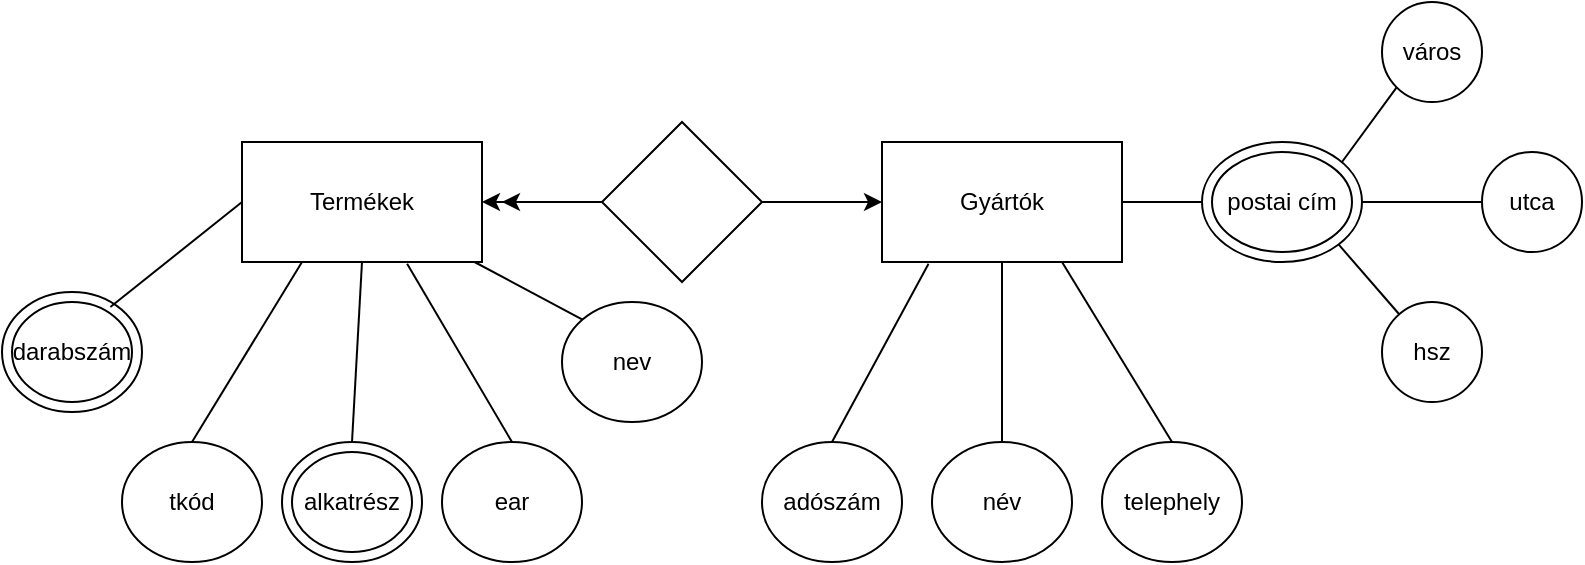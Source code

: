 <mxfile version="24.7.17">
  <diagram name="1 oldal" id="TwEik55muHnSpRb7Oo-3">
    <mxGraphModel dx="1195" dy="650" grid="1" gridSize="10" guides="1" tooltips="1" connect="1" arrows="1" fold="1" page="1" pageScale="1" pageWidth="827" pageHeight="1169" math="0" shadow="0">
      <root>
        <mxCell id="0" />
        <mxCell id="1" parent="0" />
        <mxCell id="7oh8oWM9JBSaFh6_RJGK-1" value="Termékek" style="rounded=0;whiteSpace=wrap;html=1;" vertex="1" parent="1">
          <mxGeometry x="200" y="360" width="120" height="60" as="geometry" />
        </mxCell>
        <mxCell id="7oh8oWM9JBSaFh6_RJGK-2" value="Gyártók" style="rounded=0;whiteSpace=wrap;html=1;" vertex="1" parent="1">
          <mxGeometry x="520" y="360" width="120" height="60" as="geometry" />
        </mxCell>
        <mxCell id="7oh8oWM9JBSaFh6_RJGK-3" value="" style="rhombus;whiteSpace=wrap;html=1;direction=south;" vertex="1" parent="1">
          <mxGeometry x="380" y="350" width="80" height="80" as="geometry" />
        </mxCell>
        <mxCell id="7oh8oWM9JBSaFh6_RJGK-13" value="" style="endArrow=classic;html=1;rounded=0;" edge="1" parent="1">
          <mxGeometry width="50" height="50" relative="1" as="geometry">
            <mxPoint x="380" y="390" as="sourcePoint" />
            <mxPoint x="330" y="390" as="targetPoint" />
          </mxGeometry>
        </mxCell>
        <mxCell id="7oh8oWM9JBSaFh6_RJGK-14" value="tkód" style="ellipse;whiteSpace=wrap;html=1;" vertex="1" parent="1">
          <mxGeometry x="140" y="510" width="70" height="60" as="geometry" />
        </mxCell>
        <mxCell id="7oh8oWM9JBSaFh6_RJGK-16" value="nev" style="ellipse;whiteSpace=wrap;html=1;" vertex="1" parent="1">
          <mxGeometry x="360" y="440" width="70" height="60" as="geometry" />
        </mxCell>
        <mxCell id="7oh8oWM9JBSaFh6_RJGK-17" value="ear" style="ellipse;whiteSpace=wrap;html=1;" vertex="1" parent="1">
          <mxGeometry x="300" y="510" width="70" height="60" as="geometry" />
        </mxCell>
        <mxCell id="7oh8oWM9JBSaFh6_RJGK-24" value="" style="endArrow=none;html=1;rounded=0;exitX=0;exitY=0;exitDx=0;exitDy=0;" edge="1" parent="1" source="7oh8oWM9JBSaFh6_RJGK-16" target="7oh8oWM9JBSaFh6_RJGK-1">
          <mxGeometry width="50" height="50" relative="1" as="geometry">
            <mxPoint x="260" y="510" as="sourcePoint" />
            <mxPoint x="310" y="460" as="targetPoint" />
          </mxGeometry>
        </mxCell>
        <mxCell id="7oh8oWM9JBSaFh6_RJGK-25" value="" style="endArrow=none;html=1;rounded=0;entryX=0.25;entryY=1;entryDx=0;entryDy=0;exitX=0.5;exitY=0;exitDx=0;exitDy=0;" edge="1" parent="1" source="7oh8oWM9JBSaFh6_RJGK-14" target="7oh8oWM9JBSaFh6_RJGK-1">
          <mxGeometry width="50" height="50" relative="1" as="geometry">
            <mxPoint x="190" y="500" as="sourcePoint" />
            <mxPoint x="240" y="450" as="targetPoint" />
          </mxGeometry>
        </mxCell>
        <mxCell id="7oh8oWM9JBSaFh6_RJGK-26" value="" style="endArrow=none;html=1;rounded=0;exitX=0.5;exitY=0;exitDx=0;exitDy=0;entryX=0.688;entryY=1.014;entryDx=0;entryDy=0;entryPerimeter=0;" edge="1" parent="1" source="7oh8oWM9JBSaFh6_RJGK-17" target="7oh8oWM9JBSaFh6_RJGK-1">
          <mxGeometry width="50" height="50" relative="1" as="geometry">
            <mxPoint x="380" y="420" as="sourcePoint" />
            <mxPoint x="269" y="420" as="targetPoint" />
          </mxGeometry>
        </mxCell>
        <mxCell id="7oh8oWM9JBSaFh6_RJGK-27" value="adószám" style="ellipse;whiteSpace=wrap;html=1;" vertex="1" parent="1">
          <mxGeometry x="460" y="510" width="70" height="60" as="geometry" />
        </mxCell>
        <mxCell id="7oh8oWM9JBSaFh6_RJGK-28" value="név" style="ellipse;whiteSpace=wrap;html=1;" vertex="1" parent="1">
          <mxGeometry x="545" y="510" width="70" height="60" as="geometry" />
        </mxCell>
        <mxCell id="7oh8oWM9JBSaFh6_RJGK-29" value="telephely" style="ellipse;whiteSpace=wrap;html=1;" vertex="1" parent="1">
          <mxGeometry x="630" y="510" width="70" height="60" as="geometry" />
        </mxCell>
        <mxCell id="7oh8oWM9JBSaFh6_RJGK-34" value="" style="endArrow=none;html=1;rounded=0;entryX=0.194;entryY=1.014;entryDx=0;entryDy=0;entryPerimeter=0;" edge="1" parent="1" target="7oh8oWM9JBSaFh6_RJGK-2">
          <mxGeometry width="50" height="50" relative="1" as="geometry">
            <mxPoint x="495" y="510" as="sourcePoint" />
            <mxPoint x="545" y="460" as="targetPoint" />
          </mxGeometry>
        </mxCell>
        <mxCell id="7oh8oWM9JBSaFh6_RJGK-36" value="" style="endArrow=none;html=1;rounded=0;entryX=0.5;entryY=1;entryDx=0;entryDy=0;" edge="1" parent="1" target="7oh8oWM9JBSaFh6_RJGK-2">
          <mxGeometry width="50" height="50" relative="1" as="geometry">
            <mxPoint x="580" y="510" as="sourcePoint" />
            <mxPoint x="630" y="460" as="targetPoint" />
          </mxGeometry>
        </mxCell>
        <mxCell id="7oh8oWM9JBSaFh6_RJGK-37" value="" style="endArrow=none;html=1;rounded=0;entryX=0.75;entryY=1;entryDx=0;entryDy=0;exitX=0.5;exitY=0;exitDx=0;exitDy=0;" edge="1" parent="1" source="7oh8oWM9JBSaFh6_RJGK-29" target="7oh8oWM9JBSaFh6_RJGK-2">
          <mxGeometry width="50" height="50" relative="1" as="geometry">
            <mxPoint x="670" y="510" as="sourcePoint" />
            <mxPoint x="720" y="460" as="targetPoint" />
          </mxGeometry>
        </mxCell>
        <mxCell id="7oh8oWM9JBSaFh6_RJGK-39" value="" style="ellipse;whiteSpace=wrap;html=1;" vertex="1" parent="1">
          <mxGeometry x="680" y="360" width="80" height="60" as="geometry" />
        </mxCell>
        <mxCell id="7oh8oWM9JBSaFh6_RJGK-40" value="város" style="ellipse;whiteSpace=wrap;html=1;aspect=fixed;" vertex="1" parent="1">
          <mxGeometry x="770" y="290" width="50" height="50" as="geometry" />
        </mxCell>
        <mxCell id="7oh8oWM9JBSaFh6_RJGK-41" value="utca" style="ellipse;whiteSpace=wrap;html=1;aspect=fixed;" vertex="1" parent="1">
          <mxGeometry x="820" y="365" width="50" height="50" as="geometry" />
        </mxCell>
        <mxCell id="7oh8oWM9JBSaFh6_RJGK-42" value="hsz" style="ellipse;whiteSpace=wrap;html=1;aspect=fixed;" vertex="1" parent="1">
          <mxGeometry x="770" y="440" width="50" height="50" as="geometry" />
        </mxCell>
        <mxCell id="7oh8oWM9JBSaFh6_RJGK-43" value="" style="endArrow=none;html=1;rounded=0;" edge="1" parent="1">
          <mxGeometry width="50" height="50" relative="1" as="geometry">
            <mxPoint x="640" y="390" as="sourcePoint" />
            <mxPoint x="680" y="390" as="targetPoint" />
          </mxGeometry>
        </mxCell>
        <mxCell id="7oh8oWM9JBSaFh6_RJGK-44" value="" style="endArrow=none;html=1;rounded=0;entryX=0;entryY=1;entryDx=0;entryDy=0;" edge="1" parent="1" target="7oh8oWM9JBSaFh6_RJGK-40">
          <mxGeometry width="50" height="50" relative="1" as="geometry">
            <mxPoint x="750" y="370" as="sourcePoint" />
            <mxPoint x="800" y="320" as="targetPoint" />
          </mxGeometry>
        </mxCell>
        <mxCell id="7oh8oWM9JBSaFh6_RJGK-45" value="" style="endArrow=none;html=1;rounded=0;entryX=0;entryY=0.5;entryDx=0;entryDy=0;" edge="1" parent="1" target="7oh8oWM9JBSaFh6_RJGK-41">
          <mxGeometry width="50" height="50" relative="1" as="geometry">
            <mxPoint x="760" y="390" as="sourcePoint" />
            <mxPoint x="810" y="340" as="targetPoint" />
          </mxGeometry>
        </mxCell>
        <mxCell id="7oh8oWM9JBSaFh6_RJGK-46" value="" style="endArrow=none;html=1;rounded=0;exitX=1;exitY=1;exitDx=0;exitDy=0;" edge="1" parent="1" source="7oh8oWM9JBSaFh6_RJGK-39" target="7oh8oWM9JBSaFh6_RJGK-42">
          <mxGeometry width="50" height="50" relative="1" as="geometry">
            <mxPoint x="750" y="460" as="sourcePoint" />
            <mxPoint x="800" y="410" as="targetPoint" />
          </mxGeometry>
        </mxCell>
        <mxCell id="7oh8oWM9JBSaFh6_RJGK-48" value="" style="endArrow=classic;html=1;rounded=0;entryX=1;entryY=0.5;entryDx=0;entryDy=0;exitX=0.5;exitY=1;exitDx=0;exitDy=0;" edge="1" parent="1" source="7oh8oWM9JBSaFh6_RJGK-3" target="7oh8oWM9JBSaFh6_RJGK-1">
          <mxGeometry width="50" height="50" relative="1" as="geometry">
            <mxPoint x="410" y="420" as="sourcePoint" />
            <mxPoint x="460" y="370" as="targetPoint" />
          </mxGeometry>
        </mxCell>
        <mxCell id="7oh8oWM9JBSaFh6_RJGK-49" value="" style="endArrow=classic;html=1;rounded=0;exitX=0.5;exitY=0;exitDx=0;exitDy=0;" edge="1" parent="1" source="7oh8oWM9JBSaFh6_RJGK-3">
          <mxGeometry width="50" height="50" relative="1" as="geometry">
            <mxPoint x="470" y="440" as="sourcePoint" />
            <mxPoint x="520" y="390" as="targetPoint" />
          </mxGeometry>
        </mxCell>
        <mxCell id="7oh8oWM9JBSaFh6_RJGK-50" value="postai cím" style="ellipse;whiteSpace=wrap;html=1;" vertex="1" parent="1">
          <mxGeometry x="685" y="365" width="70" height="50" as="geometry" />
        </mxCell>
        <mxCell id="7oh8oWM9JBSaFh6_RJGK-51" value="" style="ellipse;whiteSpace=wrap;html=1;" vertex="1" parent="1">
          <mxGeometry x="80" y="435" width="70" height="60" as="geometry" />
        </mxCell>
        <mxCell id="7oh8oWM9JBSaFh6_RJGK-52" value="" style="endArrow=none;html=1;rounded=0;entryX=0;entryY=0.5;entryDx=0;entryDy=0;exitX=0.774;exitY=0.125;exitDx=0;exitDy=0;exitPerimeter=0;" edge="1" parent="1" source="7oh8oWM9JBSaFh6_RJGK-51" target="7oh8oWM9JBSaFh6_RJGK-1">
          <mxGeometry width="50" height="50" relative="1" as="geometry">
            <mxPoint x="140" y="450" as="sourcePoint" />
            <mxPoint x="190" y="400" as="targetPoint" />
          </mxGeometry>
        </mxCell>
        <mxCell id="7oh8oWM9JBSaFh6_RJGK-53" value="darabszám" style="ellipse;whiteSpace=wrap;html=1;" vertex="1" parent="1">
          <mxGeometry x="85" y="440" width="60" height="50" as="geometry" />
        </mxCell>
        <mxCell id="7oh8oWM9JBSaFh6_RJGK-54" value="" style="ellipse;whiteSpace=wrap;html=1;" vertex="1" parent="1">
          <mxGeometry x="220" y="510" width="70" height="60" as="geometry" />
        </mxCell>
        <mxCell id="7oh8oWM9JBSaFh6_RJGK-55" value="" style="endArrow=none;html=1;rounded=0;entryX=0.5;entryY=1;entryDx=0;entryDy=0;exitX=0.5;exitY=0;exitDx=0;exitDy=0;" edge="1" parent="1" source="7oh8oWM9JBSaFh6_RJGK-54" target="7oh8oWM9JBSaFh6_RJGK-1">
          <mxGeometry width="50" height="50" relative="1" as="geometry">
            <mxPoint x="354" y="440" as="sourcePoint" />
            <mxPoint x="404" y="390" as="targetPoint" />
          </mxGeometry>
        </mxCell>
        <mxCell id="7oh8oWM9JBSaFh6_RJGK-57" value="alkatrész" style="ellipse;whiteSpace=wrap;html=1;" vertex="1" parent="1">
          <mxGeometry x="225" y="515" width="60" height="50" as="geometry" />
        </mxCell>
      </root>
    </mxGraphModel>
  </diagram>
</mxfile>
